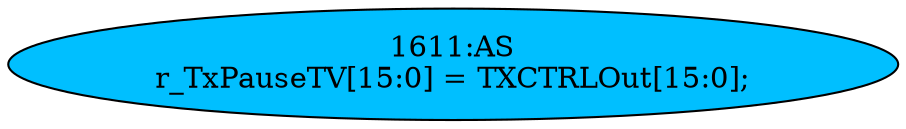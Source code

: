 strict digraph "" {
	node [label="\N"];
	"1611:AS"	 [ast="<pyverilog.vparser.ast.Assign object at 0x7fbdee036510>",
		def_var="['r_TxPauseTV']",
		fillcolor=deepskyblue,
		label="1611:AS
r_TxPauseTV[15:0] = TXCTRLOut[15:0];",
		statements="[]",
		style=filled,
		typ=Assign,
		use_var="['TXCTRLOut']"];
}
